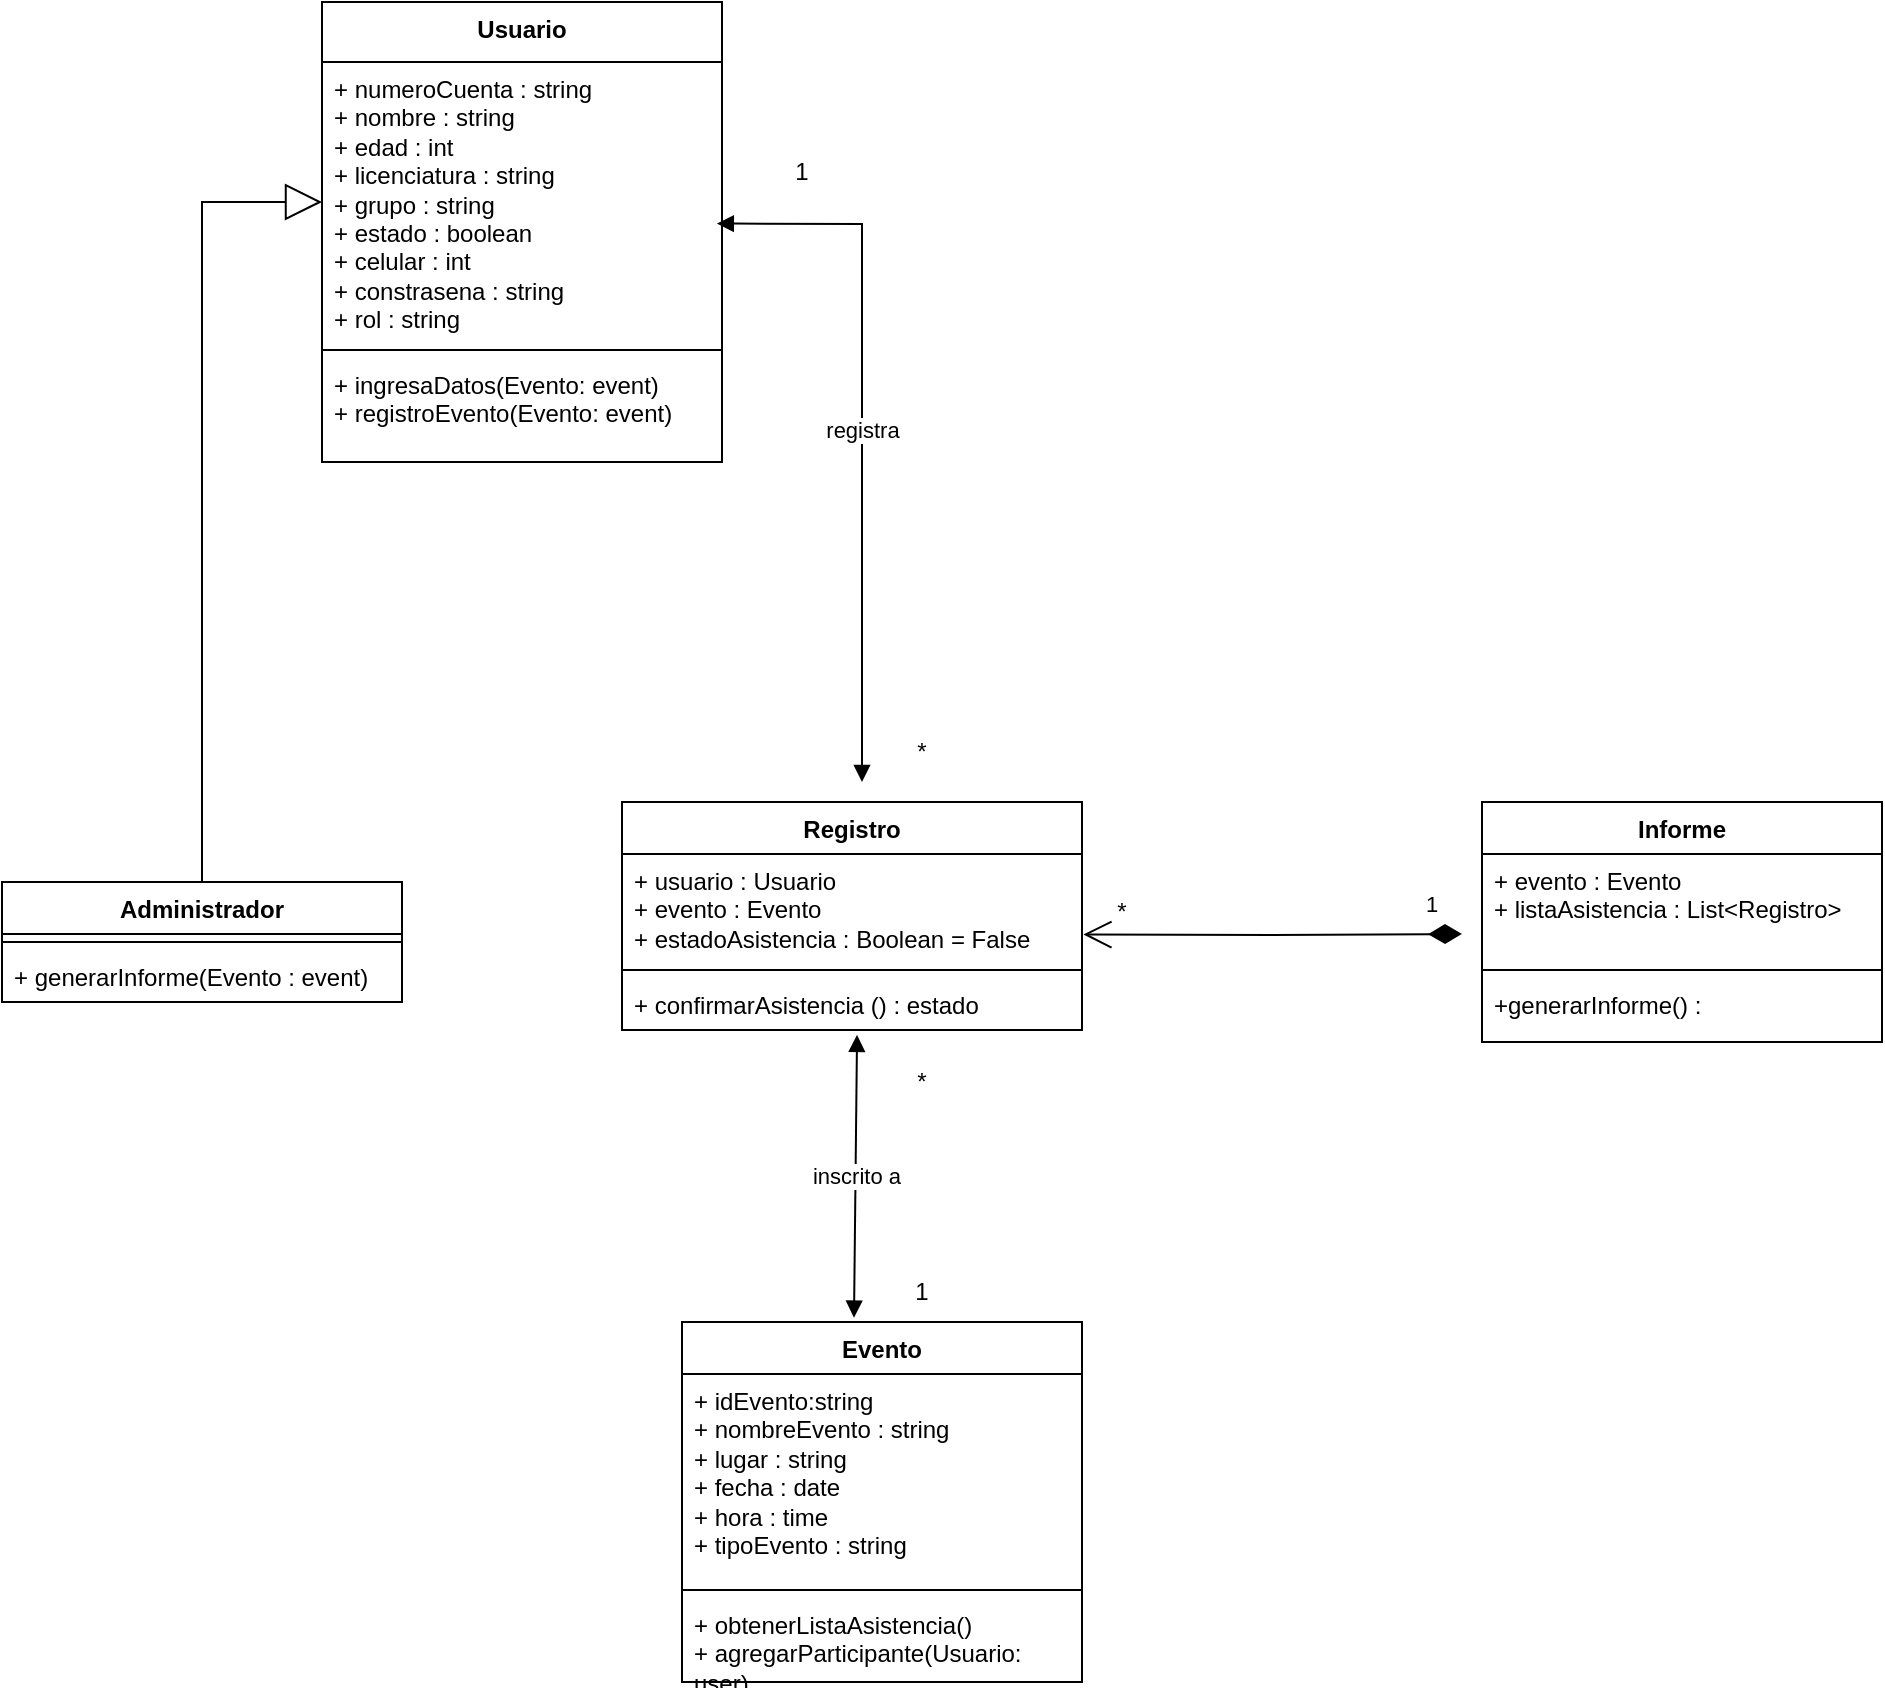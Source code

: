 <mxfile version="24.8.4">
  <diagram id="C5RBs43oDa-KdzZeNtuy" name="Page-1">
    <mxGraphModel dx="935" dy="1393" grid="1" gridSize="10" guides="1" tooltips="1" connect="1" arrows="1" fold="1" page="1" pageScale="1" pageWidth="827" pageHeight="1169" math="0" shadow="0">
      <root>
        <mxCell id="WIyWlLk6GJQsqaUBKTNV-0" />
        <mxCell id="WIyWlLk6GJQsqaUBKTNV-1" parent="WIyWlLk6GJQsqaUBKTNV-0" />
        <mxCell id="2h1neoMziDeq7KVNmEM5-8" value="Evento" style="swimlane;fontStyle=1;align=center;verticalAlign=top;childLayout=stackLayout;horizontal=1;startSize=26;horizontalStack=0;resizeParent=1;resizeParentMax=0;resizeLast=0;collapsible=1;marginBottom=0;whiteSpace=wrap;html=1;" vertex="1" parent="WIyWlLk6GJQsqaUBKTNV-1">
          <mxGeometry x="350" y="720" width="200" height="180" as="geometry" />
        </mxCell>
        <mxCell id="2h1neoMziDeq7KVNmEM5-9" value="&lt;div&gt;+ idEvento:string&lt;br&gt;&lt;/div&gt;&lt;div&gt;+ nombreEvento : string&lt;br&gt;&lt;/div&gt;&lt;div&gt;+ lugar : string&lt;br&gt;&lt;/div&gt;&lt;div&gt;+ fecha : date&lt;br&gt;&lt;/div&gt;&lt;div&gt;+ hora : time&lt;br&gt;&lt;/div&gt;&lt;div&gt;+ tipoEvento : string&lt;br&gt;&lt;/div&gt;" style="text;strokeColor=none;fillColor=none;align=left;verticalAlign=top;spacingLeft=4;spacingRight=4;overflow=hidden;rotatable=0;points=[[0,0.5],[1,0.5]];portConstraint=eastwest;whiteSpace=wrap;html=1;" vertex="1" parent="2h1neoMziDeq7KVNmEM5-8">
          <mxGeometry y="26" width="200" height="104" as="geometry" />
        </mxCell>
        <mxCell id="2h1neoMziDeq7KVNmEM5-10" value="" style="line;strokeWidth=1;fillColor=none;align=left;verticalAlign=middle;spacingTop=-1;spacingLeft=3;spacingRight=3;rotatable=0;labelPosition=right;points=[];portConstraint=eastwest;strokeColor=inherit;" vertex="1" parent="2h1neoMziDeq7KVNmEM5-8">
          <mxGeometry y="130" width="200" height="8" as="geometry" />
        </mxCell>
        <mxCell id="2h1neoMziDeq7KVNmEM5-11" value="&lt;div&gt;+ obtenerListaAsistencia()&lt;/div&gt;&lt;div&gt;+ agregarParticipante(Usuario: user)&lt;br&gt;&lt;/div&gt;" style="text;strokeColor=none;fillColor=none;align=left;verticalAlign=top;spacingLeft=4;spacingRight=4;overflow=hidden;rotatable=0;points=[[0,0.5],[1,0.5]];portConstraint=eastwest;whiteSpace=wrap;html=1;" vertex="1" parent="2h1neoMziDeq7KVNmEM5-8">
          <mxGeometry y="138" width="200" height="42" as="geometry" />
        </mxCell>
        <mxCell id="2h1neoMziDeq7KVNmEM5-12" value="Informe" style="swimlane;fontStyle=1;align=center;verticalAlign=top;childLayout=stackLayout;horizontal=1;startSize=26;horizontalStack=0;resizeParent=1;resizeParentMax=0;resizeLast=0;collapsible=1;marginBottom=0;whiteSpace=wrap;html=1;" vertex="1" parent="WIyWlLk6GJQsqaUBKTNV-1">
          <mxGeometry x="750" y="460" width="200" height="120" as="geometry" />
        </mxCell>
        <mxCell id="2h1neoMziDeq7KVNmEM5-13" value="&lt;div&gt;+ evento : Evento&lt;/div&gt;&lt;div&gt;+ listaAsistencia : List&amp;lt;Registro&amp;gt;&lt;br&gt;&lt;/div&gt;&lt;div&gt;&lt;br&gt;&lt;/div&gt;" style="text;strokeColor=none;fillColor=none;align=left;verticalAlign=top;spacingLeft=4;spacingRight=4;overflow=hidden;rotatable=0;points=[[0,0.5],[1,0.5]];portConstraint=eastwest;whiteSpace=wrap;html=1;" vertex="1" parent="2h1neoMziDeq7KVNmEM5-12">
          <mxGeometry y="26" width="200" height="54" as="geometry" />
        </mxCell>
        <mxCell id="2h1neoMziDeq7KVNmEM5-14" value="" style="line;strokeWidth=1;fillColor=none;align=left;verticalAlign=middle;spacingTop=-1;spacingLeft=3;spacingRight=3;rotatable=0;labelPosition=right;points=[];portConstraint=eastwest;strokeColor=inherit;" vertex="1" parent="2h1neoMziDeq7KVNmEM5-12">
          <mxGeometry y="80" width="200" height="8" as="geometry" />
        </mxCell>
        <mxCell id="2h1neoMziDeq7KVNmEM5-15" value="+generarInforme() :" style="text;strokeColor=none;fillColor=none;align=left;verticalAlign=top;spacingLeft=4;spacingRight=4;overflow=hidden;rotatable=0;points=[[0,0.5],[1,0.5]];portConstraint=eastwest;whiteSpace=wrap;html=1;" vertex="1" parent="2h1neoMziDeq7KVNmEM5-12">
          <mxGeometry y="88" width="200" height="32" as="geometry" />
        </mxCell>
        <mxCell id="2h1neoMziDeq7KVNmEM5-20" value="Usuario" style="swimlane;fontStyle=1;align=center;verticalAlign=top;childLayout=stackLayout;horizontal=1;startSize=30;horizontalStack=0;resizeParent=1;resizeParentMax=0;resizeLast=0;collapsible=1;marginBottom=0;whiteSpace=wrap;html=1;" vertex="1" parent="WIyWlLk6GJQsqaUBKTNV-1">
          <mxGeometry x="170" y="60" width="200" height="230" as="geometry" />
        </mxCell>
        <mxCell id="2h1neoMziDeq7KVNmEM5-21" value="&lt;div&gt;+ numeroCuenta : string&lt;br&gt;&lt;/div&gt;&lt;div&gt;+ nombre : string&lt;br&gt;&lt;/div&gt;&lt;div&gt;+ edad : int&lt;br&gt;&lt;/div&gt;&lt;div&gt;+ licenciatura : string&lt;br&gt;&lt;/div&gt;&lt;div&gt;+ grupo : string&lt;br&gt;&lt;/div&gt;&lt;div&gt;+ estado : boolean&lt;br&gt;&lt;/div&gt;&lt;div&gt;+ celular : int&lt;/div&gt;&lt;div&gt;+ constrasena : string&lt;/div&gt;&lt;div&gt;+ rol : string&lt;br&gt;&lt;/div&gt;" style="text;strokeColor=none;fillColor=none;align=left;verticalAlign=top;spacingLeft=4;spacingRight=4;overflow=hidden;rotatable=0;points=[[0,0.5],[1,0.5]];portConstraint=eastwest;whiteSpace=wrap;html=1;" vertex="1" parent="2h1neoMziDeq7KVNmEM5-20">
          <mxGeometry y="30" width="200" height="140" as="geometry" />
        </mxCell>
        <mxCell id="2h1neoMziDeq7KVNmEM5-22" value="" style="line;strokeWidth=1;fillColor=none;align=left;verticalAlign=middle;spacingTop=-1;spacingLeft=3;spacingRight=3;rotatable=0;labelPosition=right;points=[];portConstraint=eastwest;strokeColor=inherit;" vertex="1" parent="2h1neoMziDeq7KVNmEM5-20">
          <mxGeometry y="170" width="200" height="8" as="geometry" />
        </mxCell>
        <mxCell id="2h1neoMziDeq7KVNmEM5-23" value="&lt;div&gt;+ ingresaDatos(Evento: event)&lt;/div&gt;&lt;div&gt;+ registroEvento(Evento: event)&lt;br&gt;&lt;/div&gt;" style="text;strokeColor=none;fillColor=none;align=left;verticalAlign=top;spacingLeft=4;spacingRight=4;overflow=hidden;rotatable=0;points=[[0,0.5],[1,0.5]];portConstraint=eastwest;whiteSpace=wrap;html=1;" vertex="1" parent="2h1neoMziDeq7KVNmEM5-20">
          <mxGeometry y="178" width="200" height="52" as="geometry" />
        </mxCell>
        <mxCell id="2h1neoMziDeq7KVNmEM5-24" value="Administrador" style="swimlane;fontStyle=1;align=center;verticalAlign=top;childLayout=stackLayout;horizontal=1;startSize=26;horizontalStack=0;resizeParent=1;resizeParentMax=0;resizeLast=0;collapsible=1;marginBottom=0;whiteSpace=wrap;html=1;" vertex="1" parent="WIyWlLk6GJQsqaUBKTNV-1">
          <mxGeometry x="10" y="500" width="200" height="60" as="geometry" />
        </mxCell>
        <mxCell id="2h1neoMziDeq7KVNmEM5-26" value="" style="line;strokeWidth=1;fillColor=none;align=left;verticalAlign=middle;spacingTop=-1;spacingLeft=3;spacingRight=3;rotatable=0;labelPosition=right;points=[];portConstraint=eastwest;strokeColor=inherit;" vertex="1" parent="2h1neoMziDeq7KVNmEM5-24">
          <mxGeometry y="26" width="200" height="8" as="geometry" />
        </mxCell>
        <mxCell id="2h1neoMziDeq7KVNmEM5-27" value="+ generarInforme(Evento : event)" style="text;strokeColor=none;fillColor=none;align=left;verticalAlign=top;spacingLeft=4;spacingRight=4;overflow=hidden;rotatable=0;points=[[0,0.5],[1,0.5]];portConstraint=eastwest;whiteSpace=wrap;html=1;" vertex="1" parent="2h1neoMziDeq7KVNmEM5-24">
          <mxGeometry y="34" width="200" height="26" as="geometry" />
        </mxCell>
        <mxCell id="2h1neoMziDeq7KVNmEM5-28" value="Registro" style="swimlane;fontStyle=1;align=center;verticalAlign=top;childLayout=stackLayout;horizontal=1;startSize=26;horizontalStack=0;resizeParent=1;resizeParentMax=0;resizeLast=0;collapsible=1;marginBottom=0;whiteSpace=wrap;html=1;" vertex="1" parent="WIyWlLk6GJQsqaUBKTNV-1">
          <mxGeometry x="320" y="460" width="230" height="114" as="geometry" />
        </mxCell>
        <mxCell id="2h1neoMziDeq7KVNmEM5-29" value="&lt;div&gt;+ usuario : Usuario&lt;/div&gt;&lt;div&gt;+ evento : Evento&lt;/div&gt;&lt;div&gt;+ estadoAsistencia : Boolean = False&lt;br&gt;&lt;/div&gt;&amp;nbsp;" style="text;strokeColor=none;fillColor=none;align=left;verticalAlign=top;spacingLeft=4;spacingRight=4;overflow=hidden;rotatable=0;points=[[0,0.5],[1,0.5]];portConstraint=eastwest;whiteSpace=wrap;html=1;" vertex="1" parent="2h1neoMziDeq7KVNmEM5-28">
          <mxGeometry y="26" width="230" height="54" as="geometry" />
        </mxCell>
        <mxCell id="2h1neoMziDeq7KVNmEM5-30" value="" style="line;strokeWidth=1;fillColor=none;align=left;verticalAlign=middle;spacingTop=-1;spacingLeft=3;spacingRight=3;rotatable=0;labelPosition=right;points=[];portConstraint=eastwest;strokeColor=inherit;" vertex="1" parent="2h1neoMziDeq7KVNmEM5-28">
          <mxGeometry y="80" width="230" height="8" as="geometry" />
        </mxCell>
        <mxCell id="2h1neoMziDeq7KVNmEM5-31" value="+ confirmarAsistencia () : estado" style="text;strokeColor=none;fillColor=none;align=left;verticalAlign=top;spacingLeft=4;spacingRight=4;overflow=hidden;rotatable=0;points=[[0,0.5],[1,0.5]];portConstraint=eastwest;whiteSpace=wrap;html=1;" vertex="1" parent="2h1neoMziDeq7KVNmEM5-28">
          <mxGeometry y="88" width="230" height="26" as="geometry" />
        </mxCell>
        <mxCell id="2h1neoMziDeq7KVNmEM5-57" value="" style="endArrow=block;endSize=16;endFill=0;html=1;rounded=0;entryX=0;entryY=0.5;entryDx=0;entryDy=0;" edge="1" parent="WIyWlLk6GJQsqaUBKTNV-1" source="2h1neoMziDeq7KVNmEM5-24" target="2h1neoMziDeq7KVNmEM5-21">
          <mxGeometry width="160" relative="1" as="geometry">
            <mxPoint x="180" y="620" as="sourcePoint" />
            <mxPoint x="360" y="440" as="targetPoint" />
            <Array as="points">
              <mxPoint x="110" y="160" />
            </Array>
          </mxGeometry>
        </mxCell>
        <mxCell id="2h1neoMziDeq7KVNmEM5-77" value="1" style="text;html=1;align=center;verticalAlign=middle;whiteSpace=wrap;rounded=0;" vertex="1" parent="WIyWlLk6GJQsqaUBKTNV-1">
          <mxGeometry x="440" y="690" width="60" height="30" as="geometry" />
        </mxCell>
        <mxCell id="2h1neoMziDeq7KVNmEM5-78" value="*" style="text;html=1;align=center;verticalAlign=middle;whiteSpace=wrap;rounded=0;" vertex="1" parent="WIyWlLk6GJQsqaUBKTNV-1">
          <mxGeometry x="440" y="585" width="60" height="30" as="geometry" />
        </mxCell>
        <mxCell id="2h1neoMziDeq7KVNmEM5-81" value="1" style="text;html=1;align=center;verticalAlign=middle;whiteSpace=wrap;rounded=0;" vertex="1" parent="WIyWlLk6GJQsqaUBKTNV-1">
          <mxGeometry x="380" y="130" width="60" height="30" as="geometry" />
        </mxCell>
        <mxCell id="2h1neoMziDeq7KVNmEM5-82" value="*" style="text;html=1;align=center;verticalAlign=middle;whiteSpace=wrap;rounded=0;" vertex="1" parent="WIyWlLk6GJQsqaUBKTNV-1">
          <mxGeometry x="440" y="420" width="60" height="30" as="geometry" />
        </mxCell>
        <mxCell id="2h1neoMziDeq7KVNmEM5-86" value="inscrito a" style="endArrow=block;startArrow=block;endFill=1;startFill=1;html=1;rounded=0;exitX=0.511;exitY=1.093;exitDx=0;exitDy=0;exitPerimeter=0;entryX=0.43;entryY=-0.012;entryDx=0;entryDy=0;entryPerimeter=0;" edge="1" parent="WIyWlLk6GJQsqaUBKTNV-1" source="2h1neoMziDeq7KVNmEM5-31" target="2h1neoMziDeq7KVNmEM5-8">
          <mxGeometry width="160" relative="1" as="geometry">
            <mxPoint x="470" y="670" as="sourcePoint" />
            <mxPoint x="630" y="670" as="targetPoint" />
          </mxGeometry>
        </mxCell>
        <mxCell id="2h1neoMziDeq7KVNmEM5-87" value="registra" style="endArrow=block;startArrow=block;endFill=1;startFill=1;html=1;rounded=0;exitX=0.987;exitY=0.577;exitDx=0;exitDy=0;exitPerimeter=0;entryX=0;entryY=1;entryDx=0;entryDy=0;" edge="1" parent="WIyWlLk6GJQsqaUBKTNV-1" source="2h1neoMziDeq7KVNmEM5-21" target="2h1neoMziDeq7KVNmEM5-82">
          <mxGeometry width="160" relative="1" as="geometry">
            <mxPoint x="400" y="240" as="sourcePoint" />
            <mxPoint x="560" y="240" as="targetPoint" />
            <Array as="points">
              <mxPoint x="440" y="171" />
            </Array>
          </mxGeometry>
        </mxCell>
        <mxCell id="2h1neoMziDeq7KVNmEM5-91" value="1" style="endArrow=open;html=1;endSize=12;startArrow=diamondThin;startSize=14;startFill=1;edgeStyle=orthogonalEdgeStyle;align=left;verticalAlign=bottom;rounded=0;entryX=1.003;entryY=0.745;entryDx=0;entryDy=0;entryPerimeter=0;" edge="1" parent="WIyWlLk6GJQsqaUBKTNV-1" target="2h1neoMziDeq7KVNmEM5-29">
          <mxGeometry x="-0.789" y="-6" relative="1" as="geometry">
            <mxPoint x="740" y="526" as="sourcePoint" />
            <mxPoint x="830" y="440" as="targetPoint" />
            <mxPoint as="offset" />
          </mxGeometry>
        </mxCell>
        <mxCell id="2h1neoMziDeq7KVNmEM5-92" value="*" style="text;html=1;align=center;verticalAlign=middle;whiteSpace=wrap;rounded=0;" vertex="1" parent="WIyWlLk6GJQsqaUBKTNV-1">
          <mxGeometry x="540" y="500" width="60" height="30" as="geometry" />
        </mxCell>
      </root>
    </mxGraphModel>
  </diagram>
</mxfile>
